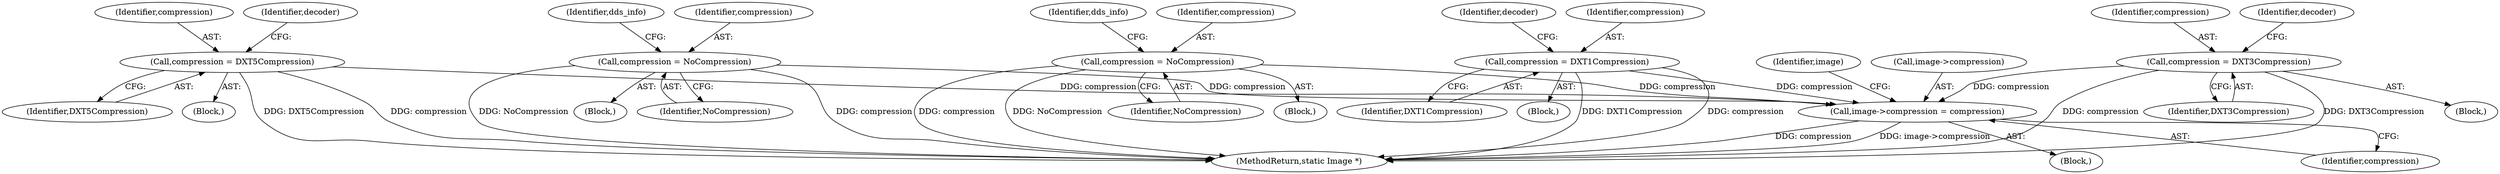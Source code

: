 digraph "0_ImageMagick_f5910e91b0778e03ded45b9022be8eb8f77942cd@pointer" {
"1000472" [label="(Call,image->compression = compression)"];
"1000346" [label="(Call,compression = DXT5Compression)"];
"1000277" [label="(Call,compression = NoCompression)"];
"1000241" [label="(Call,compression = NoCompression)"];
"1000322" [label="(Call,compression = DXT1Compression)"];
"1000334" [label="(Call,compression = DXT3Compression)"];
"1000479" [label="(Identifier,image)"];
"1000241" [label="(Call,compression = NoCompression)"];
"1000346" [label="(Call,compression = DXT5Compression)"];
"1000318" [label="(Block,)"];
"1000322" [label="(Call,compression = DXT1Compression)"];
"1000342" [label="(Block,)"];
"1000330" [label="(Block,)"];
"1000476" [label="(Identifier,compression)"];
"1000277" [label="(Call,compression = NoCompression)"];
"1000276" [label="(Block,)"];
"1000473" [label="(Call,image->compression)"];
"1000326" [label="(Identifier,decoder)"];
"1000336" [label="(Identifier,DXT3Compression)"];
"1000335" [label="(Identifier,compression)"];
"1000324" [label="(Identifier,DXT1Compression)"];
"1000248" [label="(Identifier,dds_info)"];
"1000242" [label="(Identifier,compression)"];
"1000334" [label="(Call,compression = DXT3Compression)"];
"1000323" [label="(Identifier,compression)"];
"1000284" [label="(Identifier,dds_info)"];
"1000436" [label="(Block,)"];
"1000472" [label="(Call,image->compression = compression)"];
"1000338" [label="(Identifier,decoder)"];
"1000347" [label="(Identifier,compression)"];
"1000350" [label="(Identifier,decoder)"];
"1000348" [label="(Identifier,DXT5Compression)"];
"1000243" [label="(Identifier,NoCompression)"];
"1000240" [label="(Block,)"];
"1000570" [label="(MethodReturn,static Image *)"];
"1000278" [label="(Identifier,compression)"];
"1000279" [label="(Identifier,NoCompression)"];
"1000472" -> "1000436"  [label="AST: "];
"1000472" -> "1000476"  [label="CFG: "];
"1000473" -> "1000472"  [label="AST: "];
"1000476" -> "1000472"  [label="AST: "];
"1000479" -> "1000472"  [label="CFG: "];
"1000472" -> "1000570"  [label="DDG: compression"];
"1000472" -> "1000570"  [label="DDG: image->compression"];
"1000346" -> "1000472"  [label="DDG: compression"];
"1000277" -> "1000472"  [label="DDG: compression"];
"1000241" -> "1000472"  [label="DDG: compression"];
"1000322" -> "1000472"  [label="DDG: compression"];
"1000334" -> "1000472"  [label="DDG: compression"];
"1000346" -> "1000342"  [label="AST: "];
"1000346" -> "1000348"  [label="CFG: "];
"1000347" -> "1000346"  [label="AST: "];
"1000348" -> "1000346"  [label="AST: "];
"1000350" -> "1000346"  [label="CFG: "];
"1000346" -> "1000570"  [label="DDG: DXT5Compression"];
"1000346" -> "1000570"  [label="DDG: compression"];
"1000277" -> "1000276"  [label="AST: "];
"1000277" -> "1000279"  [label="CFG: "];
"1000278" -> "1000277"  [label="AST: "];
"1000279" -> "1000277"  [label="AST: "];
"1000284" -> "1000277"  [label="CFG: "];
"1000277" -> "1000570"  [label="DDG: compression"];
"1000277" -> "1000570"  [label="DDG: NoCompression"];
"1000241" -> "1000240"  [label="AST: "];
"1000241" -> "1000243"  [label="CFG: "];
"1000242" -> "1000241"  [label="AST: "];
"1000243" -> "1000241"  [label="AST: "];
"1000248" -> "1000241"  [label="CFG: "];
"1000241" -> "1000570"  [label="DDG: compression"];
"1000241" -> "1000570"  [label="DDG: NoCompression"];
"1000322" -> "1000318"  [label="AST: "];
"1000322" -> "1000324"  [label="CFG: "];
"1000323" -> "1000322"  [label="AST: "];
"1000324" -> "1000322"  [label="AST: "];
"1000326" -> "1000322"  [label="CFG: "];
"1000322" -> "1000570"  [label="DDG: DXT1Compression"];
"1000322" -> "1000570"  [label="DDG: compression"];
"1000334" -> "1000330"  [label="AST: "];
"1000334" -> "1000336"  [label="CFG: "];
"1000335" -> "1000334"  [label="AST: "];
"1000336" -> "1000334"  [label="AST: "];
"1000338" -> "1000334"  [label="CFG: "];
"1000334" -> "1000570"  [label="DDG: DXT3Compression"];
"1000334" -> "1000570"  [label="DDG: compression"];
}
